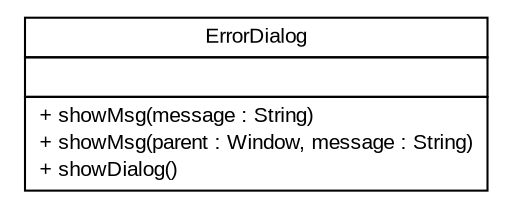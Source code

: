 #!/usr/local/bin/dot
#
# Class diagram 
# Generated by UMLGraph version R5_6 (http://www.umlgraph.org/)
#

digraph G {
	edge [fontname="arial",fontsize=10,labelfontname="arial",labelfontsize=10];
	node [fontname="arial",fontsize=10,shape=plaintext];
	nodesep=0.25;
	ranksep=0.5;
	// com.github.tilastokeskus.matertis.ui.error.ErrorDialog
	c449 [label=<<table title="com.github.tilastokeskus.matertis.ui.error.ErrorDialog" border="0" cellborder="1" cellspacing="0" cellpadding="2" port="p" href="./ErrorDialog.html">
		<tr><td><table border="0" cellspacing="0" cellpadding="1">
<tr><td align="center" balign="center"> ErrorDialog </td></tr>
		</table></td></tr>
		<tr><td><table border="0" cellspacing="0" cellpadding="1">
<tr><td align="left" balign="left">  </td></tr>
		</table></td></tr>
		<tr><td><table border="0" cellspacing="0" cellpadding="1">
<tr><td align="left" balign="left"> + showMsg(message : String) </td></tr>
<tr><td align="left" balign="left"> + showMsg(parent : Window, message : String) </td></tr>
<tr><td align="left" balign="left"> + showDialog() </td></tr>
		</table></td></tr>
		</table>>, URL="./ErrorDialog.html", fontname="arial", fontcolor="black", fontsize=10.0];
}

